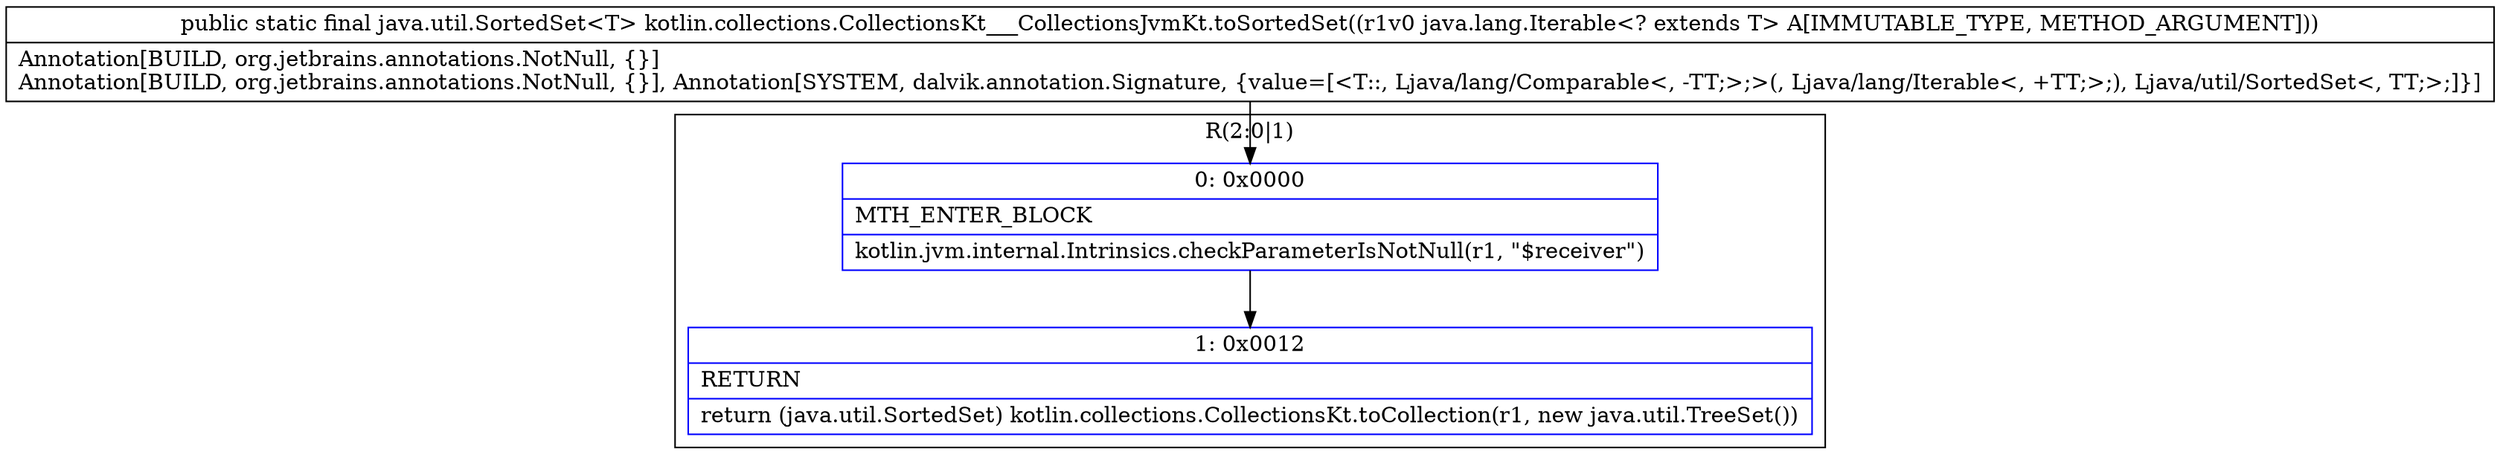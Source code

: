 digraph "CFG forkotlin.collections.CollectionsKt___CollectionsJvmKt.toSortedSet(Ljava\/lang\/Iterable;)Ljava\/util\/SortedSet;" {
subgraph cluster_Region_1541155450 {
label = "R(2:0|1)";
node [shape=record,color=blue];
Node_0 [shape=record,label="{0\:\ 0x0000|MTH_ENTER_BLOCK\l|kotlin.jvm.internal.Intrinsics.checkParameterIsNotNull(r1, \"$receiver\")\l}"];
Node_1 [shape=record,label="{1\:\ 0x0012|RETURN\l|return (java.util.SortedSet) kotlin.collections.CollectionsKt.toCollection(r1, new java.util.TreeSet())\l}"];
}
MethodNode[shape=record,label="{public static final java.util.SortedSet\<T\> kotlin.collections.CollectionsKt___CollectionsJvmKt.toSortedSet((r1v0 java.lang.Iterable\<? extends T\> A[IMMUTABLE_TYPE, METHOD_ARGUMENT]))  | Annotation[BUILD, org.jetbrains.annotations.NotNull, \{\}]\lAnnotation[BUILD, org.jetbrains.annotations.NotNull, \{\}], Annotation[SYSTEM, dalvik.annotation.Signature, \{value=[\<T::, Ljava\/lang\/Comparable\<, \-TT;\>;\>(, Ljava\/lang\/Iterable\<, +TT;\>;), Ljava\/util\/SortedSet\<, TT;\>;]\}]\l}"];
MethodNode -> Node_0;
Node_0 -> Node_1;
}

